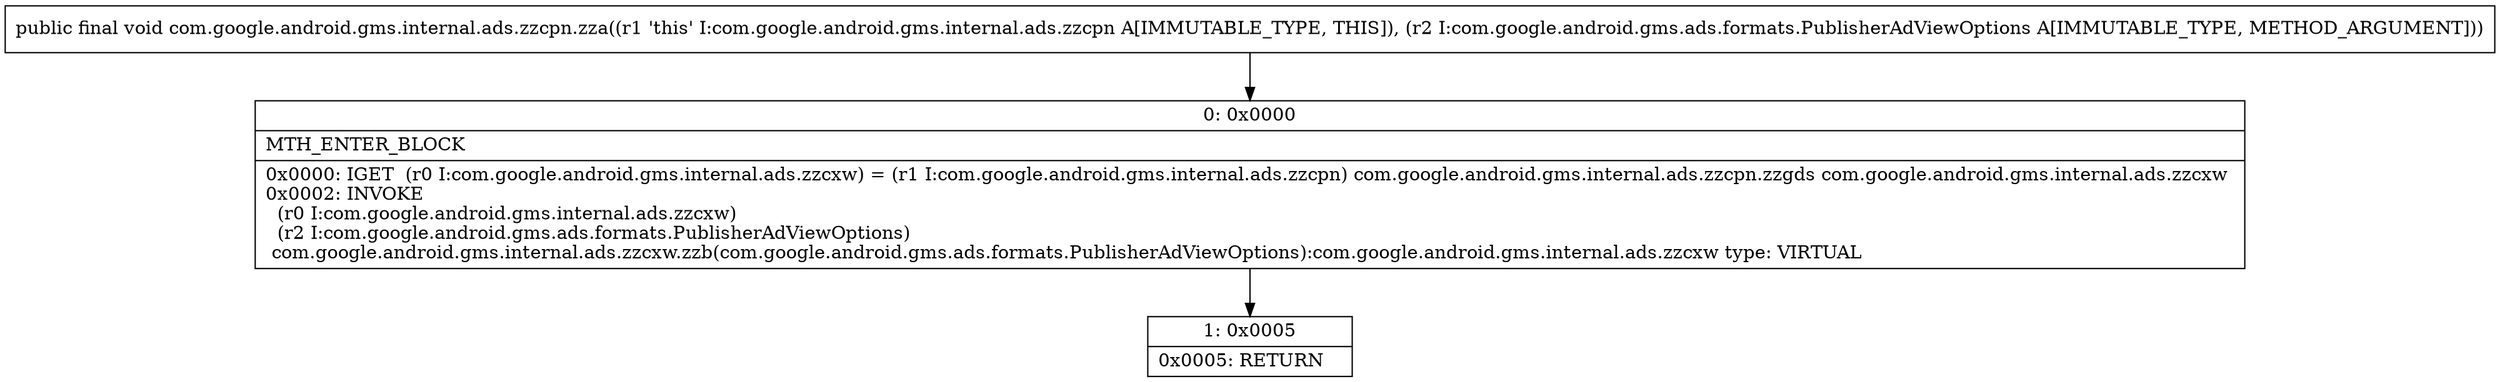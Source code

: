 digraph "CFG forcom.google.android.gms.internal.ads.zzcpn.zza(Lcom\/google\/android\/gms\/ads\/formats\/PublisherAdViewOptions;)V" {
Node_0 [shape=record,label="{0\:\ 0x0000|MTH_ENTER_BLOCK\l|0x0000: IGET  (r0 I:com.google.android.gms.internal.ads.zzcxw) = (r1 I:com.google.android.gms.internal.ads.zzcpn) com.google.android.gms.internal.ads.zzcpn.zzgds com.google.android.gms.internal.ads.zzcxw \l0x0002: INVOKE  \l  (r0 I:com.google.android.gms.internal.ads.zzcxw)\l  (r2 I:com.google.android.gms.ads.formats.PublisherAdViewOptions)\l com.google.android.gms.internal.ads.zzcxw.zzb(com.google.android.gms.ads.formats.PublisherAdViewOptions):com.google.android.gms.internal.ads.zzcxw type: VIRTUAL \l}"];
Node_1 [shape=record,label="{1\:\ 0x0005|0x0005: RETURN   \l}"];
MethodNode[shape=record,label="{public final void com.google.android.gms.internal.ads.zzcpn.zza((r1 'this' I:com.google.android.gms.internal.ads.zzcpn A[IMMUTABLE_TYPE, THIS]), (r2 I:com.google.android.gms.ads.formats.PublisherAdViewOptions A[IMMUTABLE_TYPE, METHOD_ARGUMENT])) }"];
MethodNode -> Node_0;
Node_0 -> Node_1;
}

